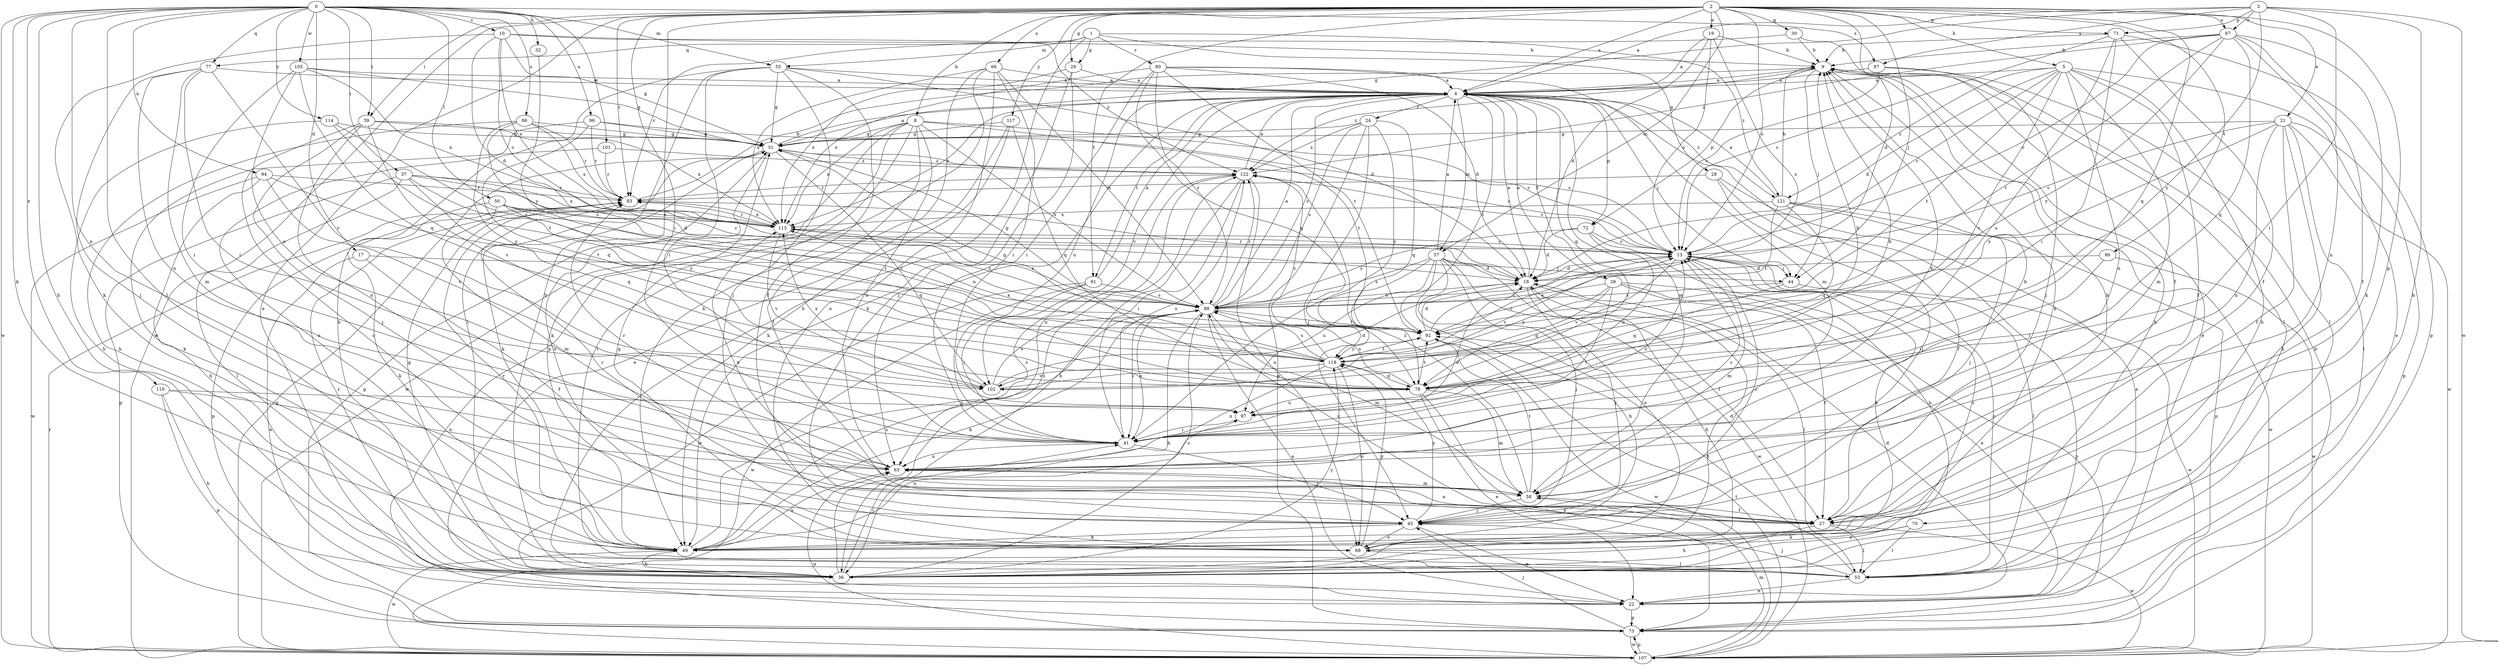 strict digraph  {
0;
1;
2;
3;
4;
5;
8;
9;
10;
13;
17;
18;
19;
21;
22;
24;
26;
27;
28;
29;
30;
31;
32;
36;
37;
39;
41;
44;
45;
49;
50;
53;
55;
57;
58;
63;
66;
67;
68;
70;
71;
72;
73;
77;
78;
80;
83;
86;
87;
88;
90;
91;
92;
94;
96;
97;
101;
102;
105;
107;
110;
113;
114;
117;
118;
121;
122;
0 -> 10  [label=c];
0 -> 17  [label=d];
0 -> 32  [label=h];
0 -> 36  [label=h];
0 -> 37  [label=i];
0 -> 39  [label=i];
0 -> 49  [label=k];
0 -> 50  [label=l];
0 -> 53  [label=l];
0 -> 55  [label=m];
0 -> 63  [label=n];
0 -> 77  [label=q];
0 -> 86  [label=s];
0 -> 87  [label=s];
0 -> 94  [label=u];
0 -> 96  [label=u];
0 -> 101  [label=v];
0 -> 105  [label=w];
0 -> 107  [label=w];
0 -> 110  [label=x];
0 -> 114  [label=y];
1 -> 28  [label=g];
1 -> 29  [label=g];
1 -> 36  [label=h];
1 -> 55  [label=m];
1 -> 77  [label=q];
1 -> 80  [label=r];
1 -> 121  [label=z];
2 -> 4  [label=a];
2 -> 5  [label=b];
2 -> 8  [label=b];
2 -> 13  [label=c];
2 -> 18  [label=d];
2 -> 19  [label=e];
2 -> 21  [label=e];
2 -> 22  [label=e];
2 -> 29  [label=g];
2 -> 30  [label=g];
2 -> 36  [label=h];
2 -> 39  [label=i];
2 -> 41  [label=i];
2 -> 44  [label=j];
2 -> 57  [label=m];
2 -> 66  [label=o];
2 -> 67  [label=o];
2 -> 70  [label=p];
2 -> 71  [label=p];
2 -> 78  [label=q];
2 -> 83  [label=r];
2 -> 90  [label=t];
2 -> 91  [label=t];
2 -> 107  [label=w];
2 -> 117  [label=y];
3 -> 4  [label=a];
3 -> 31  [label=g];
3 -> 36  [label=h];
3 -> 41  [label=i];
3 -> 67  [label=o];
3 -> 71  [label=p];
3 -> 87  [label=s];
3 -> 107  [label=w];
3 -> 118  [label=y];
4 -> 24  [label=f];
4 -> 26  [label=f];
4 -> 44  [label=j];
4 -> 53  [label=l];
4 -> 57  [label=m];
4 -> 58  [label=m];
4 -> 63  [label=n];
4 -> 72  [label=p];
4 -> 78  [label=q];
4 -> 88  [label=s];
4 -> 91  [label=t];
4 -> 92  [label=t];
4 -> 97  [label=u];
4 -> 102  [label=v];
4 -> 113  [label=x];
4 -> 121  [label=z];
5 -> 4  [label=a];
5 -> 13  [label=c];
5 -> 18  [label=d];
5 -> 22  [label=e];
5 -> 27  [label=f];
5 -> 36  [label=h];
5 -> 58  [label=m];
5 -> 63  [label=n];
5 -> 92  [label=t];
5 -> 102  [label=v];
5 -> 121  [label=z];
8 -> 13  [label=c];
8 -> 27  [label=f];
8 -> 31  [label=g];
8 -> 49  [label=k];
8 -> 53  [label=l];
8 -> 63  [label=n];
8 -> 88  [label=s];
8 -> 92  [label=t];
8 -> 107  [label=w];
8 -> 113  [label=x];
9 -> 4  [label=a];
9 -> 22  [label=e];
9 -> 36  [label=h];
9 -> 44  [label=j];
9 -> 49  [label=k];
9 -> 53  [label=l];
9 -> 72  [label=p];
9 -> 122  [label=z];
10 -> 9  [label=b];
10 -> 13  [label=c];
10 -> 18  [label=d];
10 -> 31  [label=g];
10 -> 49  [label=k];
10 -> 113  [label=x];
10 -> 122  [label=z];
13 -> 18  [label=d];
13 -> 44  [label=j];
13 -> 49  [label=k];
13 -> 53  [label=l];
13 -> 58  [label=m];
13 -> 102  [label=v];
17 -> 22  [label=e];
17 -> 27  [label=f];
17 -> 44  [label=j];
18 -> 4  [label=a];
18 -> 36  [label=h];
18 -> 45  [label=j];
18 -> 53  [label=l];
18 -> 83  [label=r];
18 -> 88  [label=s];
19 -> 4  [label=a];
19 -> 9  [label=b];
19 -> 13  [label=c];
19 -> 18  [label=d];
19 -> 88  [label=s];
21 -> 13  [label=c];
21 -> 27  [label=f];
21 -> 31  [label=g];
21 -> 36  [label=h];
21 -> 53  [label=l];
21 -> 63  [label=n];
21 -> 73  [label=p];
21 -> 107  [label=w];
21 -> 118  [label=y];
22 -> 18  [label=d];
22 -> 73  [label=p];
24 -> 31  [label=g];
24 -> 45  [label=j];
24 -> 73  [label=p];
24 -> 78  [label=q];
24 -> 88  [label=s];
24 -> 118  [label=y];
24 -> 122  [label=z];
26 -> 4  [label=a];
26 -> 22  [label=e];
26 -> 27  [label=f];
26 -> 41  [label=i];
26 -> 73  [label=p];
26 -> 78  [label=q];
26 -> 88  [label=s];
26 -> 118  [label=y];
27 -> 9  [label=b];
27 -> 36  [label=h];
27 -> 53  [label=l];
27 -> 63  [label=n];
27 -> 83  [label=r];
27 -> 88  [label=s];
27 -> 107  [label=w];
28 -> 22  [label=e];
28 -> 27  [label=f];
28 -> 45  [label=j];
28 -> 83  [label=r];
29 -> 4  [label=a];
29 -> 45  [label=j];
29 -> 49  [label=k];
29 -> 113  [label=x];
30 -> 9  [label=b];
30 -> 27  [label=f];
30 -> 83  [label=r];
31 -> 4  [label=a];
31 -> 13  [label=c];
31 -> 49  [label=k];
31 -> 68  [label=o];
31 -> 102  [label=v];
31 -> 122  [label=z];
32 -> 118  [label=y];
36 -> 31  [label=g];
36 -> 41  [label=i];
36 -> 83  [label=r];
36 -> 88  [label=s];
36 -> 118  [label=y];
36 -> 122  [label=z];
37 -> 18  [label=d];
37 -> 53  [label=l];
37 -> 73  [label=p];
37 -> 78  [label=q];
37 -> 83  [label=r];
37 -> 113  [label=x];
37 -> 118  [label=y];
39 -> 31  [label=g];
39 -> 45  [label=j];
39 -> 63  [label=n];
39 -> 68  [label=o];
39 -> 102  [label=v];
39 -> 113  [label=x];
41 -> 13  [label=c];
41 -> 18  [label=d];
41 -> 45  [label=j];
41 -> 63  [label=n];
41 -> 88  [label=s];
41 -> 122  [label=z];
44 -> 78  [label=q];
44 -> 88  [label=s];
44 -> 107  [label=w];
45 -> 13  [label=c];
45 -> 22  [label=e];
45 -> 49  [label=k];
45 -> 68  [label=o];
45 -> 118  [label=y];
49 -> 36  [label=h];
49 -> 63  [label=n];
49 -> 83  [label=r];
49 -> 88  [label=s];
49 -> 97  [label=u];
49 -> 107  [label=w];
49 -> 122  [label=z];
50 -> 13  [label=c];
50 -> 49  [label=k];
50 -> 58  [label=m];
50 -> 78  [label=q];
50 -> 92  [label=t];
50 -> 113  [label=x];
53 -> 13  [label=c];
53 -> 22  [label=e];
53 -> 45  [label=j];
53 -> 92  [label=t];
55 -> 4  [label=a];
55 -> 18  [label=d];
55 -> 27  [label=f];
55 -> 31  [label=g];
55 -> 36  [label=h];
55 -> 41  [label=i];
55 -> 45  [label=j];
55 -> 53  [label=l];
57 -> 4  [label=a];
57 -> 18  [label=d];
57 -> 27  [label=f];
57 -> 36  [label=h];
57 -> 41  [label=i];
57 -> 45  [label=j];
57 -> 68  [label=o];
57 -> 88  [label=s];
57 -> 97  [label=u];
57 -> 107  [label=w];
58 -> 9  [label=b];
58 -> 27  [label=f];
58 -> 45  [label=j];
58 -> 92  [label=t];
58 -> 113  [label=x];
58 -> 122  [label=z];
63 -> 9  [label=b];
63 -> 13  [label=c];
63 -> 58  [label=m];
63 -> 83  [label=r];
66 -> 4  [label=a];
66 -> 41  [label=i];
66 -> 49  [label=k];
66 -> 68  [label=o];
66 -> 73  [label=p];
66 -> 88  [label=s];
66 -> 113  [label=x];
67 -> 9  [label=b];
67 -> 13  [label=c];
67 -> 27  [label=f];
67 -> 49  [label=k];
67 -> 63  [label=n];
67 -> 78  [label=q];
67 -> 92  [label=t];
67 -> 118  [label=y];
67 -> 122  [label=z];
68 -> 13  [label=c];
68 -> 18  [label=d];
68 -> 31  [label=g];
68 -> 53  [label=l];
68 -> 118  [label=y];
70 -> 49  [label=k];
70 -> 53  [label=l];
70 -> 68  [label=o];
71 -> 9  [label=b];
71 -> 13  [label=c];
71 -> 27  [label=f];
71 -> 41  [label=i];
71 -> 73  [label=p];
71 -> 97  [label=u];
72 -> 13  [label=c];
72 -> 18  [label=d];
72 -> 36  [label=h];
72 -> 88  [label=s];
72 -> 97  [label=u];
73 -> 9  [label=b];
73 -> 31  [label=g];
73 -> 45  [label=j];
73 -> 107  [label=w];
77 -> 4  [label=a];
77 -> 41  [label=i];
77 -> 45  [label=j];
77 -> 58  [label=m];
77 -> 63  [label=n];
77 -> 102  [label=v];
78 -> 9  [label=b];
78 -> 22  [label=e];
78 -> 58  [label=m];
78 -> 73  [label=p];
78 -> 88  [label=s];
78 -> 92  [label=t];
78 -> 97  [label=u];
80 -> 4  [label=a];
80 -> 18  [label=d];
80 -> 41  [label=i];
80 -> 58  [label=m];
80 -> 78  [label=q];
80 -> 88  [label=s];
80 -> 92  [label=t];
80 -> 113  [label=x];
83 -> 9  [label=b];
83 -> 73  [label=p];
83 -> 113  [label=x];
86 -> 31  [label=g];
86 -> 36  [label=h];
86 -> 83  [label=r];
86 -> 88  [label=s];
86 -> 113  [label=x];
86 -> 118  [label=y];
87 -> 4  [label=a];
87 -> 13  [label=c];
87 -> 45  [label=j];
87 -> 53  [label=l];
88 -> 4  [label=a];
88 -> 22  [label=e];
88 -> 31  [label=g];
88 -> 36  [label=h];
88 -> 41  [label=i];
88 -> 49  [label=k];
88 -> 58  [label=m];
88 -> 92  [label=t];
88 -> 113  [label=x];
88 -> 122  [label=z];
90 -> 18  [label=d];
90 -> 41  [label=i];
90 -> 107  [label=w];
91 -> 4  [label=a];
91 -> 22  [label=e];
91 -> 41  [label=i];
91 -> 88  [label=s];
91 -> 107  [label=w];
92 -> 13  [label=c];
92 -> 18  [label=d];
92 -> 107  [label=w];
92 -> 118  [label=y];
94 -> 36  [label=h];
94 -> 83  [label=r];
94 -> 92  [label=t];
94 -> 102  [label=v];
94 -> 107  [label=w];
96 -> 13  [label=c];
96 -> 31  [label=g];
96 -> 68  [label=o];
96 -> 78  [label=q];
96 -> 83  [label=r];
97 -> 9  [label=b];
97 -> 41  [label=i];
101 -> 49  [label=k];
101 -> 83  [label=r];
101 -> 122  [label=z];
102 -> 13  [label=c];
102 -> 18  [label=d];
102 -> 88  [label=s];
102 -> 113  [label=x];
105 -> 4  [label=a];
105 -> 31  [label=g];
105 -> 41  [label=i];
105 -> 78  [label=q];
105 -> 97  [label=u];
105 -> 113  [label=x];
107 -> 31  [label=g];
107 -> 58  [label=m];
107 -> 63  [label=n];
107 -> 73  [label=p];
107 -> 83  [label=r];
107 -> 92  [label=t];
110 -> 36  [label=h];
110 -> 63  [label=n];
110 -> 73  [label=p];
110 -> 97  [label=u];
113 -> 13  [label=c];
113 -> 83  [label=r];
113 -> 88  [label=s];
113 -> 102  [label=v];
114 -> 31  [label=g];
114 -> 36  [label=h];
114 -> 88  [label=s];
114 -> 92  [label=t];
117 -> 22  [label=e];
117 -> 31  [label=g];
117 -> 49  [label=k];
117 -> 78  [label=q];
118 -> 13  [label=c];
118 -> 31  [label=g];
118 -> 63  [label=n];
118 -> 68  [label=o];
118 -> 78  [label=q];
118 -> 88  [label=s];
118 -> 92  [label=t];
118 -> 102  [label=v];
118 -> 113  [label=x];
118 -> 122  [label=z];
121 -> 4  [label=a];
121 -> 9  [label=b];
121 -> 45  [label=j];
121 -> 73  [label=p];
121 -> 78  [label=q];
121 -> 92  [label=t];
121 -> 107  [label=w];
121 -> 113  [label=x];
122 -> 4  [label=a];
122 -> 13  [label=c];
122 -> 36  [label=h];
122 -> 41  [label=i];
122 -> 63  [label=n];
122 -> 68  [label=o];
122 -> 83  [label=r];
}
